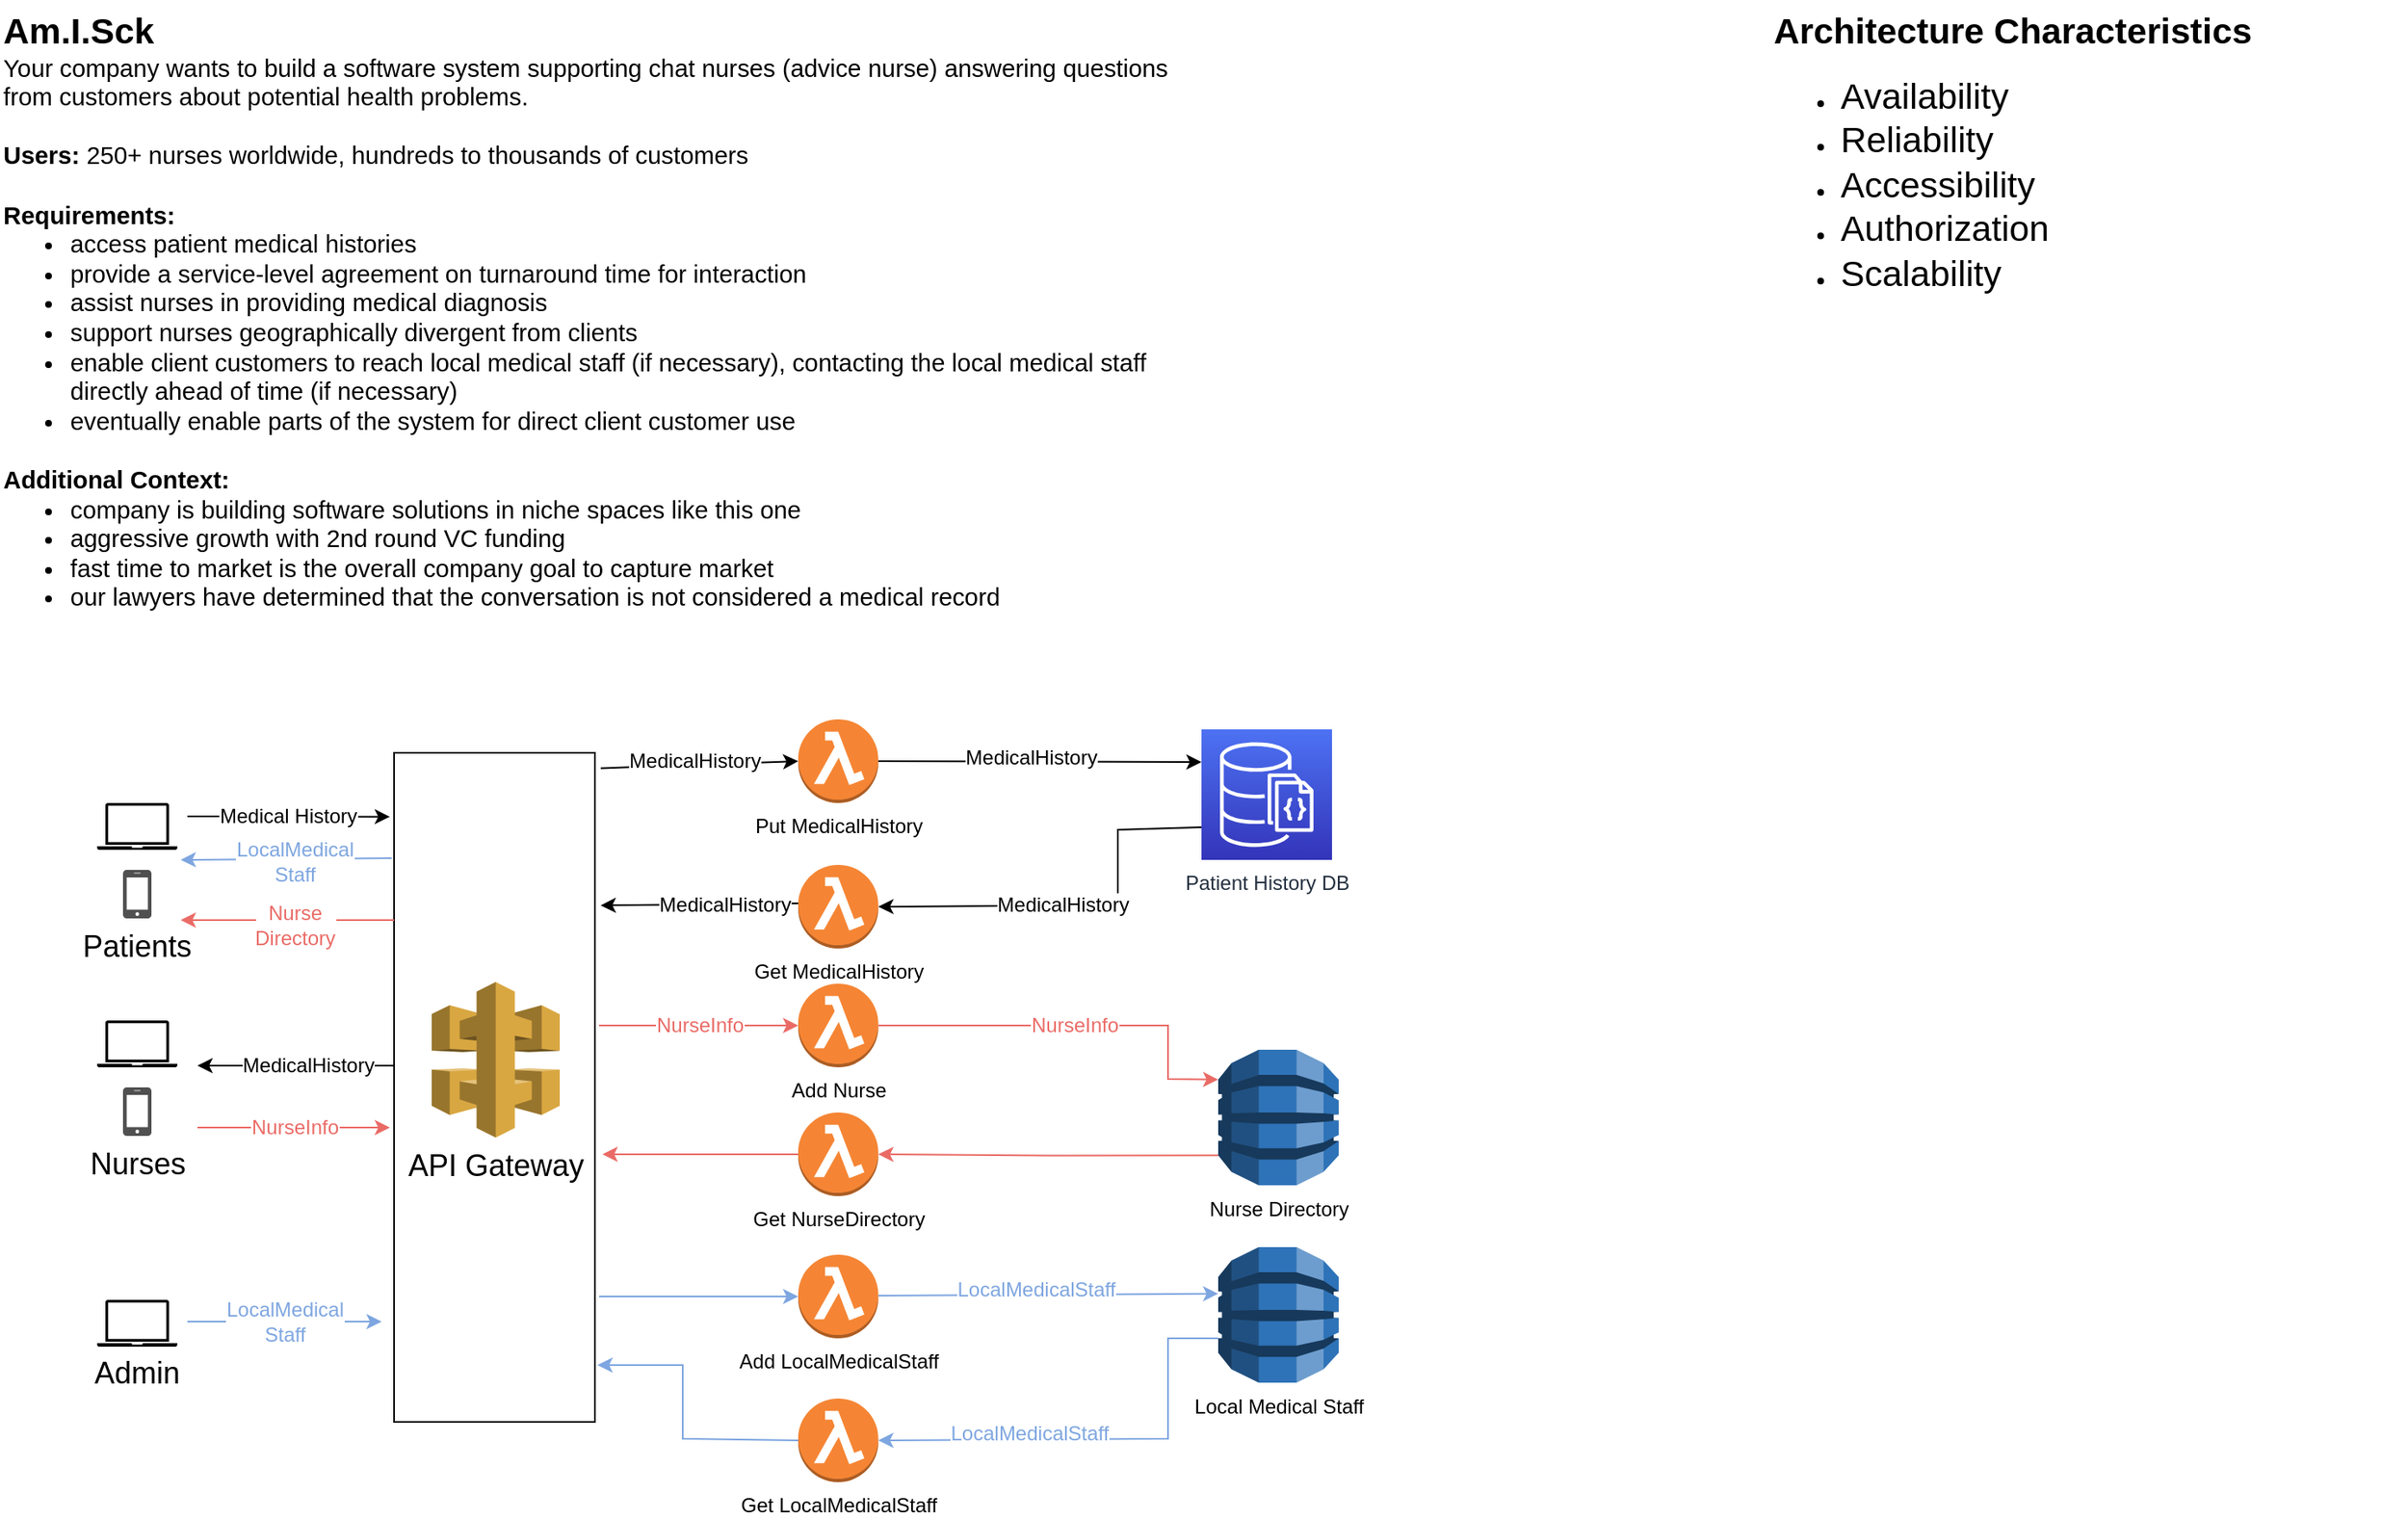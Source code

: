 <mxfile version="20.4.0" type="github">
  <diagram id="KMkLS6SZUert5sOirfcd" name="Page-1">
    <mxGraphModel dx="1426" dy="826" grid="1" gridSize="10" guides="1" tooltips="1" connect="1" arrows="1" fold="1" page="1" pageScale="1" pageWidth="1654" pageHeight="1169" math="0" shadow="0">
      <root>
        <mxCell id="0" />
        <mxCell id="1" parent="0" />
        <mxCell id="83vPISlT9Hn9MjfiydqY-10" value="" style="rounded=0;whiteSpace=wrap;html=1;fontSize=22;fillColor=none;" vertex="1" parent="1">
          <mxGeometry x="237.5" y="450" width="120" height="400" as="geometry" />
        </mxCell>
        <mxCell id="83vPISlT9Hn9MjfiydqY-1" value="&lt;meta charset=&quot;utf-8&quot;&gt;&lt;p style=&quot;margin: 0cm; font-size: 11pt; font-family: Calibri, sans-serif; caret-color: rgb(0, 0, 0); color: rgb(0, 0, 0); font-style: normal; font-variant-caps: normal; font-weight: normal; letter-spacing: normal; text-align: start; text-indent: 0px; text-transform: none; word-spacing: 0px; text-size-adjust: auto; -webkit-text-stroke-width: 0px; text-decoration: none;&quot; class=&quot;MsoNormal&quot;&gt;&lt;b&gt;&lt;span style=&quot;font-size: 16pt;&quot; lang=&quot;EN-US&quot;&gt;Am.I.Sck&lt;/span&gt;&lt;/b&gt;&lt;/p&gt;&lt;p style=&quot;margin: 0cm; font-size: 11pt; font-family: Calibri, sans-serif; caret-color: rgb(0, 0, 0); color: rgb(0, 0, 0); font-style: normal; font-variant-caps: normal; font-weight: normal; letter-spacing: normal; text-align: start; text-indent: 0px; text-transform: none; word-spacing: 0px; text-size-adjust: auto; -webkit-text-stroke-width: 0px; text-decoration: none;&quot; class=&quot;MsoNormal&quot;&gt;&lt;span lang=&quot;EN-US&quot;&gt;Your company wants to build a software system supporting chat nurses (advice nurse) answering questions from customers about potential health problems.&lt;/span&gt;&lt;/p&gt;&lt;p style=&quot;margin: 0cm; font-size: 11pt; font-family: Calibri, sans-serif; caret-color: rgb(0, 0, 0); color: rgb(0, 0, 0); font-style: normal; font-variant-caps: normal; font-weight: normal; letter-spacing: normal; text-align: start; text-indent: 0px; text-transform: none; word-spacing: 0px; text-size-adjust: auto; -webkit-text-stroke-width: 0px; text-decoration: none;&quot; class=&quot;MsoNormal&quot;&gt;&lt;span lang=&quot;EN-US&quot;&gt;&amp;nbsp;&lt;/span&gt;&lt;/p&gt;&lt;p style=&quot;margin: 0cm; font-size: 11pt; font-family: Calibri, sans-serif; caret-color: rgb(0, 0, 0); color: rgb(0, 0, 0); font-style: normal; font-variant-caps: normal; font-weight: normal; letter-spacing: normal; text-align: start; text-indent: 0px; text-transform: none; word-spacing: 0px; text-size-adjust: auto; -webkit-text-stroke-width: 0px; text-decoration: none;&quot; class=&quot;MsoNormal&quot;&gt;&lt;b&gt;&lt;span lang=&quot;EN-US&quot;&gt;Users:&lt;/span&gt;&lt;/b&gt;&lt;span lang=&quot;EN-US&quot;&gt;&lt;span class=&quot;Apple-converted-space&quot;&gt;&amp;nbsp;&lt;/span&gt;250+ nurses worldwide, hundreds to thousands of customers&lt;/span&gt;&lt;/p&gt;&lt;p style=&quot;margin: 0cm; font-size: 11pt; font-family: Calibri, sans-serif; caret-color: rgb(0, 0, 0); color: rgb(0, 0, 0); font-style: normal; font-variant-caps: normal; font-weight: normal; letter-spacing: normal; text-align: start; text-indent: 0px; text-transform: none; word-spacing: 0px; text-size-adjust: auto; -webkit-text-stroke-width: 0px; text-decoration: none;&quot; class=&quot;MsoNormal&quot;&gt;&lt;b&gt;&lt;span lang=&quot;EN-US&quot;&gt;&amp;nbsp;&lt;/span&gt;&lt;/b&gt;&lt;/p&gt;&lt;p style=&quot;margin: 0cm; font-size: 11pt; font-family: Calibri, sans-serif; caret-color: rgb(0, 0, 0); color: rgb(0, 0, 0); font-style: normal; font-variant-caps: normal; font-weight: normal; letter-spacing: normal; text-align: start; text-indent: 0px; text-transform: none; word-spacing: 0px; text-size-adjust: auto; -webkit-text-stroke-width: 0px; text-decoration: none;&quot; class=&quot;MsoNormal&quot;&gt;&lt;b&gt;&lt;span lang=&quot;EN-US&quot;&gt;Requirements:&lt;/span&gt;&lt;/b&gt;&lt;/p&gt;&lt;ul style=&quot;margin-bottom: 0cm; caret-color: rgb(0, 0, 0); color: rgb(0, 0, 0); font-family: Calibri; font-style: normal; font-variant-caps: normal; font-weight: normal; letter-spacing: normal; text-align: start; text-indent: 0px; text-transform: none; word-spacing: 0px; text-size-adjust: auto; -webkit-text-stroke-width: 0px; text-decoration: none; margin-top: 0cm;&quot; type=&quot;disc&quot;&gt;&lt;li style=&quot;margin: 0cm; font-size: 11pt; font-family: Calibri, sans-serif;&quot; class=&quot;MsoListParagraph&quot;&gt;&lt;span lang=&quot;EN-US&quot;&gt;access patient medical histories&lt;/span&gt;&lt;/li&gt;&lt;li style=&quot;margin: 0cm; font-size: 11pt; font-family: Calibri, sans-serif;&quot; class=&quot;MsoListParagraph&quot;&gt;&lt;span lang=&quot;EN-US&quot;&gt;provide a service-level agreement on turnaround time for interaction&lt;/span&gt;&lt;/li&gt;&lt;li style=&quot;margin: 0cm; font-size: 11pt; font-family: Calibri, sans-serif;&quot; class=&quot;MsoListParagraph&quot;&gt;&lt;span lang=&quot;EN-US&quot;&gt;assist nurses in providing medical diagnosis&lt;/span&gt;&lt;/li&gt;&lt;li style=&quot;margin: 0cm; font-size: 11pt; font-family: Calibri, sans-serif;&quot; class=&quot;MsoListParagraph&quot;&gt;&lt;span lang=&quot;EN-US&quot;&gt;support nurses geographically divergent from clients&lt;/span&gt;&lt;/li&gt;&lt;li style=&quot;margin: 0cm; font-size: 11pt; font-family: Calibri, sans-serif;&quot; class=&quot;MsoListParagraph&quot;&gt;&lt;span lang=&quot;EN-US&quot;&gt;enable client customers to reach local medical staff (if necessary), contacting the local medical staff directly ahead of time (if necessary)&lt;/span&gt;&lt;/li&gt;&lt;li style=&quot;margin: 0cm; font-size: 11pt; font-family: Calibri, sans-serif;&quot; class=&quot;MsoListParagraph&quot;&gt;&lt;span lang=&quot;EN-US&quot;&gt;eventually enable parts of the system for direct client customer use&lt;/span&gt;&lt;/li&gt;&lt;/ul&gt;&lt;p style=&quot;margin: 0cm; font-size: 11pt; font-family: Calibri, sans-serif; caret-color: rgb(0, 0, 0); color: rgb(0, 0, 0); font-style: normal; font-variant-caps: normal; font-weight: normal; letter-spacing: normal; text-align: start; text-indent: 0px; text-transform: none; word-spacing: 0px; text-size-adjust: auto; -webkit-text-stroke-width: 0px; text-decoration: none;&quot; class=&quot;MsoNormal&quot;&gt;&lt;span lang=&quot;EN-US&quot;&gt;&amp;nbsp;&lt;/span&gt;&lt;/p&gt;&lt;p style=&quot;margin: 0cm; font-size: 11pt; font-family: Calibri, sans-serif; caret-color: rgb(0, 0, 0); color: rgb(0, 0, 0); font-style: normal; font-variant-caps: normal; font-weight: normal; letter-spacing: normal; text-align: start; text-indent: 0px; text-transform: none; word-spacing: 0px; text-size-adjust: auto; -webkit-text-stroke-width: 0px; text-decoration: none;&quot; class=&quot;MsoNormal&quot;&gt;&lt;b&gt;&lt;span lang=&quot;EN-US&quot;&gt;Additional Context:&lt;/span&gt;&lt;/b&gt;&lt;/p&gt;&lt;ul style=&quot;margin-bottom: 0cm; caret-color: rgb(0, 0, 0); color: rgb(0, 0, 0); font-family: Calibri; font-style: normal; font-variant-caps: normal; font-weight: normal; letter-spacing: normal; text-align: start; text-indent: 0px; text-transform: none; word-spacing: 0px; text-size-adjust: auto; -webkit-text-stroke-width: 0px; text-decoration: none; margin-top: 0cm;&quot; type=&quot;disc&quot;&gt;&lt;li style=&quot;margin: 0cm; font-size: 11pt; font-family: Calibri, sans-serif;&quot; class=&quot;MsoListParagraph&quot;&gt;&lt;span lang=&quot;EN-US&quot;&gt;company is building software solutions in niche spaces like this one&lt;/span&gt;&lt;/li&gt;&lt;li style=&quot;margin: 0cm; font-size: 11pt; font-family: Calibri, sans-serif;&quot; class=&quot;MsoListParagraph&quot;&gt;&lt;span lang=&quot;EN-US&quot;&gt;aggressive growth with 2nd round VC funding&lt;/span&gt;&lt;/li&gt;&lt;li style=&quot;margin: 0cm; font-size: 11pt; font-family: Calibri, sans-serif;&quot; class=&quot;MsoListParagraph&quot;&gt;&lt;span lang=&quot;EN-US&quot;&gt;fast time to market is the overall company goal to capture market&lt;/span&gt;&lt;/li&gt;&lt;li style=&quot;margin: 0cm; font-size: 11pt; font-family: Calibri, sans-serif;&quot; class=&quot;MsoListParagraph&quot;&gt;&lt;span lang=&quot;EN-US&quot;&gt;our lawyers have determined that the conversation is not considered a medical record&lt;/span&gt;&lt;/li&gt;&lt;/ul&gt;" style="text;whiteSpace=wrap;html=1;" vertex="1" parent="1">
          <mxGeometry x="2" width="710" height="400" as="geometry" />
        </mxCell>
        <mxCell id="83vPISlT9Hn9MjfiydqY-2" value="&lt;p style=&quot;margin: 0cm; font-size: 11pt; font-family: Calibri, sans-serif; caret-color: rgb(0, 0, 0); color: rgb(0, 0, 0); font-style: normal; font-variant-caps: normal; font-weight: normal; letter-spacing: normal; text-align: start; text-indent: 0px; text-transform: none; word-spacing: 0px; text-size-adjust: auto; -webkit-text-stroke-width: 0px; text-decoration: none;&quot; class=&quot;MsoNormal&quot;&gt;&lt;b&gt;&lt;span style=&quot;font-size: 16pt;&quot; lang=&quot;EN-US&quot;&gt;Architecture Characteristics&lt;/span&gt;&lt;/b&gt;&lt;/p&gt;&lt;p style=&quot;margin: 0cm; font-size: 11pt; font-family: Calibri, sans-serif; caret-color: rgb(0, 0, 0); color: rgb(0, 0, 0); font-style: normal; font-variant-caps: normal; letter-spacing: normal; text-align: start; text-indent: 0px; text-transform: none; word-spacing: 0px; text-size-adjust: auto; -webkit-text-stroke-width: 0px; text-decoration: none;&quot; class=&quot;MsoNormal&quot;&gt;&lt;/p&gt;&lt;ul&gt;&lt;li&gt;&lt;span style=&quot;font-size: 22px;&quot;&gt;&lt;span style=&quot;font-size: 16pt;&quot; lang=&quot;EN-US&quot;&gt;Availability&lt;/span&gt;&lt;/span&gt;&lt;/li&gt;&lt;li&gt;&lt;span style=&quot;font-size: 22px;&quot;&gt;&lt;span style=&quot;font-size: 16pt;&quot; lang=&quot;EN-US&quot;&gt;Reliability&lt;/span&gt;&lt;/span&gt;&lt;/li&gt;&lt;li&gt;&lt;span style=&quot;font-size: 22px;&quot;&gt;&lt;span style=&quot;font-size: 16pt;&quot; lang=&quot;EN-US&quot;&gt;Accessibility&lt;/span&gt;&lt;/span&gt;&lt;/li&gt;&lt;li&gt;&lt;span style=&quot;font-size: 22px;&quot;&gt;&lt;span style=&quot;font-size: 16pt;&quot; lang=&quot;EN-US&quot;&gt;Authorization&lt;/span&gt;&lt;/span&gt;&lt;/li&gt;&lt;li&gt;&lt;span style=&quot;font-size: 22px;&quot;&gt;&lt;span style=&quot;font-size: 16pt;&quot; lang=&quot;EN-US&quot;&gt;Scalability&lt;/span&gt;&lt;/span&gt;&lt;/li&gt;&lt;/ul&gt;&lt;p&gt;&lt;/p&gt;" style="text;whiteSpace=wrap;html=1;" vertex="1" parent="1">
          <mxGeometry x="1060" width="380" height="190" as="geometry" />
        </mxCell>
        <mxCell id="83vPISlT9Hn9MjfiydqY-4" value="" style="sketch=0;pointerEvents=1;shadow=0;dashed=0;html=1;strokeColor=none;fillColor=#000000;labelPosition=center;verticalLabelPosition=bottom;verticalAlign=top;align=center;outlineConnect=0;shape=mxgraph.veeam2.laptop;fontSize=22;" vertex="1" parent="1">
          <mxGeometry x="60" y="480" width="48" height="28.0" as="geometry" />
        </mxCell>
        <mxCell id="83vPISlT9Hn9MjfiydqY-5" value="" style="sketch=0;pointerEvents=1;shadow=0;dashed=0;html=1;strokeColor=none;fillColor=#000000;labelPosition=center;verticalLabelPosition=bottom;verticalAlign=top;align=center;outlineConnect=0;shape=mxgraph.veeam2.laptop;fontSize=22;" vertex="1" parent="1">
          <mxGeometry x="60" y="777" width="48" height="28.0" as="geometry" />
        </mxCell>
        <mxCell id="83vPISlT9Hn9MjfiydqY-6" value="" style="sketch=0;pointerEvents=1;shadow=0;dashed=0;html=1;strokeColor=none;fillColor=#505050;labelPosition=center;verticalLabelPosition=bottom;verticalAlign=top;outlineConnect=0;align=center;shape=mxgraph.office.devices.cell_phone_iphone_proportional;fontSize=22;" vertex="1" parent="1">
          <mxGeometry x="75.5" y="520" width="17" height="29" as="geometry" />
        </mxCell>
        <mxCell id="83vPISlT9Hn9MjfiydqY-7" value="Patients" style="text;html=1;strokeColor=none;fillColor=none;align=center;verticalAlign=middle;whiteSpace=wrap;rounded=0;fontSize=18;" vertex="1" parent="1">
          <mxGeometry x="54" y="551" width="60" height="30" as="geometry" />
        </mxCell>
        <mxCell id="83vPISlT9Hn9MjfiydqY-8" value="Admin" style="text;html=1;strokeColor=none;fillColor=none;align=center;verticalAlign=middle;whiteSpace=wrap;rounded=0;fontSize=18;" vertex="1" parent="1">
          <mxGeometry x="54" y="806" width="60" height="30" as="geometry" />
        </mxCell>
        <mxCell id="83vPISlT9Hn9MjfiydqY-9" value="API Gateway" style="outlineConnect=0;dashed=0;verticalLabelPosition=bottom;verticalAlign=top;align=center;html=1;shape=mxgraph.aws3.api_gateway;fillColor=#D9A741;gradientColor=none;fontSize=18;" vertex="1" parent="1">
          <mxGeometry x="260" y="587" width="76.5" height="93" as="geometry" />
        </mxCell>
        <mxCell id="83vPISlT9Hn9MjfiydqY-11" value="Put MedicalHistory" style="outlineConnect=0;dashed=0;verticalLabelPosition=bottom;verticalAlign=top;align=center;html=1;shape=mxgraph.aws3.lambda_function;fillColor=#F58534;gradientColor=none;fontSize=12;aspect=fixed;" vertex="1" parent="1">
          <mxGeometry x="479" y="430" width="47.88" height="50" as="geometry" />
        </mxCell>
        <mxCell id="83vPISlT9Hn9MjfiydqY-13" value="Patient History DB" style="sketch=0;points=[[0,0,0],[0.25,0,0],[0.5,0,0],[0.75,0,0],[1,0,0],[0,1,0],[0.25,1,0],[0.5,1,0],[0.75,1,0],[1,1,0],[0,0.25,0],[0,0.5,0],[0,0.75,0],[1,0.25,0],[1,0.5,0],[1,0.75,0]];outlineConnect=0;fontColor=#232F3E;gradientColor=#4D72F3;gradientDirection=north;fillColor=#3334B9;strokeColor=#ffffff;dashed=0;verticalLabelPosition=bottom;verticalAlign=top;align=center;html=1;fontSize=12;fontStyle=0;aspect=fixed;shape=mxgraph.aws4.resourceIcon;resIcon=mxgraph.aws4.documentdb_with_mongodb_compatibility;" vertex="1" parent="1">
          <mxGeometry x="720" y="436" width="78" height="78" as="geometry" />
        </mxCell>
        <mxCell id="83vPISlT9Hn9MjfiydqY-14" value="Get MedicalHistory" style="outlineConnect=0;dashed=0;verticalLabelPosition=bottom;verticalAlign=top;align=center;html=1;shape=mxgraph.aws3.lambda_function;fillColor=#F58534;gradientColor=none;fontSize=12;aspect=fixed;" vertex="1" parent="1">
          <mxGeometry x="479" y="517" width="47.88" height="50" as="geometry" />
        </mxCell>
        <mxCell id="83vPISlT9Hn9MjfiydqY-15" value="" style="endArrow=classic;html=1;rounded=0;fontSize=12;entryX=0;entryY=0.5;entryDx=0;entryDy=0;entryPerimeter=0;exitX=1.029;exitY=0.023;exitDx=0;exitDy=0;exitPerimeter=0;" edge="1" parent="1" source="83vPISlT9Hn9MjfiydqY-10" target="83vPISlT9Hn9MjfiydqY-11">
          <mxGeometry width="50" height="50" relative="1" as="geometry">
            <mxPoint x="330" y="468.5" as="sourcePoint" />
            <mxPoint x="470" y="468.5" as="targetPoint" />
          </mxGeometry>
        </mxCell>
        <mxCell id="83vPISlT9Hn9MjfiydqY-16" value="MedicalHistory" style="edgeLabel;html=1;align=center;verticalAlign=middle;resizable=0;points=[];fontSize=12;" vertex="1" connectable="0" parent="83vPISlT9Hn9MjfiydqY-15">
          <mxGeometry x="-0.061" y="2" relative="1" as="geometry">
            <mxPoint as="offset" />
          </mxGeometry>
        </mxCell>
        <mxCell id="83vPISlT9Hn9MjfiydqY-17" value="" style="sketch=0;pointerEvents=1;shadow=0;dashed=0;html=1;strokeColor=none;fillColor=#000000;labelPosition=center;verticalLabelPosition=bottom;verticalAlign=top;align=center;outlineConnect=0;shape=mxgraph.veeam2.laptop;fontSize=22;" vertex="1" parent="1">
          <mxGeometry x="60" y="610" width="48" height="28.0" as="geometry" />
        </mxCell>
        <mxCell id="83vPISlT9Hn9MjfiydqY-18" value="Nurses" style="sketch=0;pointerEvents=1;shadow=0;dashed=0;html=1;strokeColor=none;fillColor=#505050;labelPosition=center;verticalLabelPosition=bottom;verticalAlign=top;outlineConnect=0;align=center;shape=mxgraph.office.devices.cell_phone_iphone_proportional;fontSize=18;" vertex="1" parent="1">
          <mxGeometry x="75.5" y="650" width="17" height="29" as="geometry" />
        </mxCell>
        <mxCell id="83vPISlT9Hn9MjfiydqY-19" value="" style="endArrow=classic;html=1;rounded=0;fontSize=12;entryX=0;entryY=0.25;entryDx=0;entryDy=0;entryPerimeter=0;exitX=1;exitY=0.5;exitDx=0;exitDy=0;exitPerimeter=0;" edge="1" parent="1" source="83vPISlT9Hn9MjfiydqY-11" target="83vPISlT9Hn9MjfiydqY-13">
          <mxGeometry width="50" height="50" relative="1" as="geometry">
            <mxPoint x="526.88" y="340.7" as="sourcePoint" />
            <mxPoint x="690.82" y="340.5" as="targetPoint" />
          </mxGeometry>
        </mxCell>
        <mxCell id="83vPISlT9Hn9MjfiydqY-20" value="MedicalHistory" style="edgeLabel;html=1;align=center;verticalAlign=middle;resizable=0;points=[];fontSize=12;" vertex="1" connectable="0" parent="83vPISlT9Hn9MjfiydqY-19">
          <mxGeometry x="-0.061" y="2" relative="1" as="geometry">
            <mxPoint as="offset" />
          </mxGeometry>
        </mxCell>
        <mxCell id="83vPISlT9Hn9MjfiydqY-21" value="Medical History" style="endArrow=classic;html=1;rounded=0;fontSize=12;entryX=-0.021;entryY=0.173;entryDx=0;entryDy=0;entryPerimeter=0;" edge="1" parent="1">
          <mxGeometry width="50" height="50" relative="1" as="geometry">
            <mxPoint x="114" y="488" as="sourcePoint" />
            <mxPoint x="234.98" y="488.2" as="targetPoint" />
          </mxGeometry>
        </mxCell>
        <mxCell id="83vPISlT9Hn9MjfiydqY-22" value="" style="endArrow=classic;html=1;rounded=0;fontSize=12;exitX=0;exitY=0.5;exitDx=0;exitDy=0;" edge="1" parent="1">
          <mxGeometry width="50" height="50" relative="1" as="geometry">
            <mxPoint x="237.5" y="637" as="sourcePoint" />
            <mxPoint x="120" y="637" as="targetPoint" />
          </mxGeometry>
        </mxCell>
        <mxCell id="83vPISlT9Hn9MjfiydqY-23" value="MedicalHistory" style="edgeLabel;html=1;align=center;verticalAlign=middle;resizable=0;points=[];fontSize=12;" vertex="1" connectable="0" parent="83vPISlT9Hn9MjfiydqY-22">
          <mxGeometry x="-0.288" relative="1" as="geometry">
            <mxPoint x="-10" as="offset" />
          </mxGeometry>
        </mxCell>
        <mxCell id="83vPISlT9Hn9MjfiydqY-24" value="" style="endArrow=classic;html=1;rounded=0;fontSize=12;entryX=1;entryY=0.5;entryDx=0;entryDy=0;entryPerimeter=0;exitX=0;exitY=0.75;exitDx=0;exitDy=0;exitPerimeter=0;" edge="1" parent="1" source="83vPISlT9Hn9MjfiydqY-13" target="83vPISlT9Hn9MjfiydqY-14">
          <mxGeometry width="50" height="50" relative="1" as="geometry">
            <mxPoint x="700" y="476" as="sourcePoint" />
            <mxPoint x="670" y="505" as="targetPoint" />
            <Array as="points">
              <mxPoint x="670" y="496" />
              <mxPoint x="670" y="541" />
            </Array>
          </mxGeometry>
        </mxCell>
        <mxCell id="83vPISlT9Hn9MjfiydqY-25" value="MedicalHistory" style="edgeLabel;html=1;align=center;verticalAlign=middle;resizable=0;points=[];fontSize=12;" vertex="1" connectable="0" parent="83vPISlT9Hn9MjfiydqY-24">
          <mxGeometry x="0.075" relative="1" as="geometry">
            <mxPoint as="offset" />
          </mxGeometry>
        </mxCell>
        <mxCell id="83vPISlT9Hn9MjfiydqY-26" value="" style="endArrow=classic;html=1;rounded=0;fontSize=12;entryX=1.029;entryY=0.538;entryDx=0;entryDy=0;entryPerimeter=0;" edge="1" parent="1">
          <mxGeometry width="50" height="50" relative="1" as="geometry">
            <mxPoint x="479" y="540" as="sourcePoint" />
            <mxPoint x="360.98" y="541.2" as="targetPoint" />
          </mxGeometry>
        </mxCell>
        <mxCell id="83vPISlT9Hn9MjfiydqY-27" value="MedicalHistory" style="edgeLabel;html=1;align=center;verticalAlign=middle;resizable=0;points=[];fontSize=12;" vertex="1" connectable="0" parent="83vPISlT9Hn9MjfiydqY-26">
          <mxGeometry x="-0.248" relative="1" as="geometry">
            <mxPoint as="offset" />
          </mxGeometry>
        </mxCell>
        <mxCell id="83vPISlT9Hn9MjfiydqY-28" value="" style="endArrow=classic;html=1;rounded=0;fontSize=12;exitX=-0.012;exitY=0.235;exitDx=0;exitDy=0;exitPerimeter=0;strokeColor=#7EA6E0;" edge="1" parent="1">
          <mxGeometry width="50" height="50" relative="1" as="geometry">
            <mxPoint x="236.06" y="513" as="sourcePoint" />
            <mxPoint x="110" y="514" as="targetPoint" />
          </mxGeometry>
        </mxCell>
        <mxCell id="83vPISlT9Hn9MjfiydqY-29" value="LocalMedical&lt;br&gt;Staff" style="edgeLabel;html=1;align=center;verticalAlign=middle;resizable=0;points=[];fontSize=12;fontColor=#7EA6E0;" vertex="1" connectable="0" parent="83vPISlT9Hn9MjfiydqY-28">
          <mxGeometry x="-0.226" y="-1" relative="1" as="geometry">
            <mxPoint x="-9" y="2" as="offset" />
          </mxGeometry>
        </mxCell>
        <mxCell id="83vPISlT9Hn9MjfiydqY-30" value="" style="endArrow=classic;html=1;rounded=0;strokeColor=#7EA6E0;fontSize=12;entryX=0;entryY=0.5;entryDx=0;entryDy=0;entryPerimeter=0;" edge="1" parent="1" target="83vPISlT9Hn9MjfiydqY-33">
          <mxGeometry width="50" height="50" relative="1" as="geometry">
            <mxPoint x="360" y="775" as="sourcePoint" />
            <mxPoint x="407.5" y="730" as="targetPoint" />
          </mxGeometry>
        </mxCell>
        <mxCell id="83vPISlT9Hn9MjfiydqY-31" value="LocalMedical&lt;br&gt;Staff" style="endArrow=classic;html=1;rounded=0;strokeColor=#7EA6E0;fontSize=12;entryX=-0.062;entryY=0.85;entryDx=0;entryDy=0;entryPerimeter=0;fontColor=#7EA6E0;" edge="1" parent="1">
          <mxGeometry width="50" height="50" relative="1" as="geometry">
            <mxPoint x="114" y="790" as="sourcePoint" />
            <mxPoint x="230.06" y="790" as="targetPoint" />
          </mxGeometry>
        </mxCell>
        <mxCell id="83vPISlT9Hn9MjfiydqY-32" value="Local Medical Staff" style="outlineConnect=0;dashed=0;verticalLabelPosition=bottom;verticalAlign=top;align=center;html=1;shape=mxgraph.aws3.dynamo_db;fillColor=#2E73B8;gradientColor=none;fontSize=12;" vertex="1" parent="1">
          <mxGeometry x="730" y="745.5" width="72" height="81" as="geometry" />
        </mxCell>
        <mxCell id="83vPISlT9Hn9MjfiydqY-33" value="Add LocalMedicalStaff" style="outlineConnect=0;dashed=0;verticalLabelPosition=bottom;verticalAlign=top;align=center;html=1;shape=mxgraph.aws3.lambda_function;fillColor=#F58534;gradientColor=none;fontSize=12;aspect=fixed;" vertex="1" parent="1">
          <mxGeometry x="479" y="750" width="47.88" height="50" as="geometry" />
        </mxCell>
        <mxCell id="83vPISlT9Hn9MjfiydqY-34" value="Get LocalMedicalStaff" style="outlineConnect=0;dashed=0;verticalLabelPosition=bottom;verticalAlign=top;align=center;html=1;shape=mxgraph.aws3.lambda_function;fillColor=#F58534;gradientColor=none;fontSize=12;aspect=fixed;" vertex="1" parent="1">
          <mxGeometry x="479" y="836" width="47.88" height="50" as="geometry" />
        </mxCell>
        <mxCell id="83vPISlT9Hn9MjfiydqY-38" value="" style="endArrow=classic;html=1;rounded=0;strokeColor=#7EA6E0;fontSize=12;entryX=0;entryY=0.22;entryDx=0;entryDy=0;entryPerimeter=0;" edge="1" parent="1">
          <mxGeometry width="50" height="50" relative="1" as="geometry">
            <mxPoint x="526.88" y="774.5" as="sourcePoint" />
            <mxPoint x="730" y="773.32" as="targetPoint" />
          </mxGeometry>
        </mxCell>
        <mxCell id="83vPISlT9Hn9MjfiydqY-42" value="LocalMedicalStaff" style="edgeLabel;html=1;align=center;verticalAlign=middle;resizable=0;points=[];fontSize=12;fontColor=#7EA6E0;" vertex="1" connectable="0" parent="83vPISlT9Hn9MjfiydqY-38">
          <mxGeometry x="-0.073" y="3" relative="1" as="geometry">
            <mxPoint as="offset" />
          </mxGeometry>
        </mxCell>
        <mxCell id="83vPISlT9Hn9MjfiydqY-39" value="" style="endArrow=classic;html=1;rounded=0;strokeColor=#7EA6E0;fontSize=12;entryX=1;entryY=0.5;entryDx=0;entryDy=0;entryPerimeter=0;exitX=0;exitY=0.673;exitDx=0;exitDy=0;exitPerimeter=0;" edge="1" parent="1" source="83vPISlT9Hn9MjfiydqY-32" target="83vPISlT9Hn9MjfiydqY-34">
          <mxGeometry width="50" height="50" relative="1" as="geometry">
            <mxPoint x="680" y="810" as="sourcePoint" />
            <mxPoint x="670" y="796" as="targetPoint" />
            <Array as="points">
              <mxPoint x="700" y="800" />
              <mxPoint x="700" y="860" />
            </Array>
          </mxGeometry>
        </mxCell>
        <mxCell id="83vPISlT9Hn9MjfiydqY-40" value="LocalMedicalStaff" style="edgeLabel;html=1;align=center;verticalAlign=middle;resizable=0;points=[];fontSize=12;fontColor=#7EA6E0;" vertex="1" connectable="0" parent="83vPISlT9Hn9MjfiydqY-39">
          <mxGeometry x="0.376" y="-4" relative="1" as="geometry">
            <mxPoint x="8" as="offset" />
          </mxGeometry>
        </mxCell>
        <mxCell id="83vPISlT9Hn9MjfiydqY-41" value="" style="endArrow=classic;html=1;rounded=0;strokeColor=#7EA6E0;fontSize=12;exitX=0;exitY=0.5;exitDx=0;exitDy=0;exitPerimeter=0;entryX=1.013;entryY=0.915;entryDx=0;entryDy=0;entryPerimeter=0;" edge="1" parent="1" source="83vPISlT9Hn9MjfiydqY-34" target="83vPISlT9Hn9MjfiydqY-10">
          <mxGeometry width="50" height="50" relative="1" as="geometry">
            <mxPoint x="390" y="870" as="sourcePoint" />
            <mxPoint x="440" y="820" as="targetPoint" />
            <Array as="points">
              <mxPoint x="410" y="860" />
              <mxPoint x="410" y="816" />
            </Array>
          </mxGeometry>
        </mxCell>
        <mxCell id="83vPISlT9Hn9MjfiydqY-51" style="edgeStyle=orthogonalEdgeStyle;rounded=0;orthogonalLoop=1;jettySize=auto;html=1;exitX=0;exitY=0.78;exitDx=0;exitDy=0;exitPerimeter=0;entryX=1;entryY=0.5;entryDx=0;entryDy=0;entryPerimeter=0;strokeColor=#EA6B66;fontSize=12;" edge="1" parent="1" source="83vPISlT9Hn9MjfiydqY-43" target="83vPISlT9Hn9MjfiydqY-44">
          <mxGeometry relative="1" as="geometry" />
        </mxCell>
        <mxCell id="83vPISlT9Hn9MjfiydqY-43" value="Nurse Directory" style="outlineConnect=0;dashed=0;verticalLabelPosition=bottom;verticalAlign=top;align=center;html=1;shape=mxgraph.aws3.dynamo_db;fillColor=#2E73B8;gradientColor=none;fontSize=12;" vertex="1" parent="1">
          <mxGeometry x="730" y="627.5" width="72" height="81" as="geometry" />
        </mxCell>
        <mxCell id="83vPISlT9Hn9MjfiydqY-49" style="edgeStyle=orthogonalEdgeStyle;rounded=0;orthogonalLoop=1;jettySize=auto;html=1;exitX=0;exitY=0.5;exitDx=0;exitDy=0;exitPerimeter=0;entryX=1.038;entryY=0.55;entryDx=0;entryDy=0;entryPerimeter=0;strokeColor=#EA6B66;fontSize=12;" edge="1" parent="1" source="83vPISlT9Hn9MjfiydqY-44">
          <mxGeometry relative="1" as="geometry">
            <mxPoint x="362.06" y="690" as="targetPoint" />
          </mxGeometry>
        </mxCell>
        <mxCell id="83vPISlT9Hn9MjfiydqY-44" value="Get NurseDirectory" style="outlineConnect=0;dashed=0;verticalLabelPosition=bottom;verticalAlign=top;align=center;html=1;shape=mxgraph.aws3.lambda_function;fillColor=#F58534;gradientColor=none;fontSize=12;aspect=fixed;" vertex="1" parent="1">
          <mxGeometry x="479" y="665" width="47.88" height="50" as="geometry" />
        </mxCell>
        <mxCell id="83vPISlT9Hn9MjfiydqY-50" value="NurseInfo" style="endArrow=classic;html=1;rounded=0;strokeColor=#EA6B66;fontSize=12;fontColor=#EA6B66;" edge="1" parent="1">
          <mxGeometry width="50" height="50" relative="1" as="geometry">
            <mxPoint x="120" y="674" as="sourcePoint" />
            <mxPoint x="235" y="674" as="targetPoint" />
          </mxGeometry>
        </mxCell>
        <mxCell id="83vPISlT9Hn9MjfiydqY-52" value="" style="endArrow=classic;html=1;rounded=0;strokeColor=#EA6B66;fontSize=12;exitX=0;exitY=0.25;exitDx=0;exitDy=0;" edge="1" parent="1" source="83vPISlT9Hn9MjfiydqY-10">
          <mxGeometry width="50" height="50" relative="1" as="geometry">
            <mxPoint x="150" y="591" as="sourcePoint" />
            <mxPoint x="110" y="550" as="targetPoint" />
          </mxGeometry>
        </mxCell>
        <mxCell id="83vPISlT9Hn9MjfiydqY-53" value="Nurse&lt;br&gt;Directory" style="edgeLabel;html=1;align=center;verticalAlign=middle;resizable=0;points=[];fontSize=12;fontColor=#EA6B66;" vertex="1" connectable="0" parent="83vPISlT9Hn9MjfiydqY-52">
          <mxGeometry x="-0.067" y="3" relative="1" as="geometry">
            <mxPoint as="offset" />
          </mxGeometry>
        </mxCell>
        <mxCell id="83vPISlT9Hn9MjfiydqY-55" value="Add Nurse" style="outlineConnect=0;dashed=0;verticalLabelPosition=bottom;verticalAlign=top;align=center;html=1;shape=mxgraph.aws3.lambda_function;fillColor=#F58534;gradientColor=none;fontSize=12;aspect=fixed;" vertex="1" parent="1">
          <mxGeometry x="479" y="588" width="47.88" height="50" as="geometry" />
        </mxCell>
        <mxCell id="83vPISlT9Hn9MjfiydqY-56" value="NurseInfo" style="endArrow=classic;html=1;rounded=0;strokeColor=#EA6B66;fontSize=12;fontColor=#EA6B66;" edge="1" parent="1" target="83vPISlT9Hn9MjfiydqY-55">
          <mxGeometry width="50" height="50" relative="1" as="geometry">
            <mxPoint x="360" y="613" as="sourcePoint" />
            <mxPoint x="479" y="612.5" as="targetPoint" />
          </mxGeometry>
        </mxCell>
        <mxCell id="83vPISlT9Hn9MjfiydqY-57" value="NurseInfo" style="endArrow=classic;html=1;rounded=0;strokeColor=#EA6B66;fontSize=12;fontColor=#EA6B66;exitX=1;exitY=0.5;exitDx=0;exitDy=0;exitPerimeter=0;entryX=0;entryY=0.22;entryDx=0;entryDy=0;entryPerimeter=0;" edge="1" parent="1" source="83vPISlT9Hn9MjfiydqY-55" target="83vPISlT9Hn9MjfiydqY-43">
          <mxGeometry width="50" height="50" relative="1" as="geometry">
            <mxPoint x="522" y="598" as="sourcePoint" />
            <mxPoint x="680" y="680" as="targetPoint" />
            <Array as="points">
              <mxPoint x="700" y="613" />
              <mxPoint x="700" y="645" />
            </Array>
          </mxGeometry>
        </mxCell>
      </root>
    </mxGraphModel>
  </diagram>
</mxfile>
